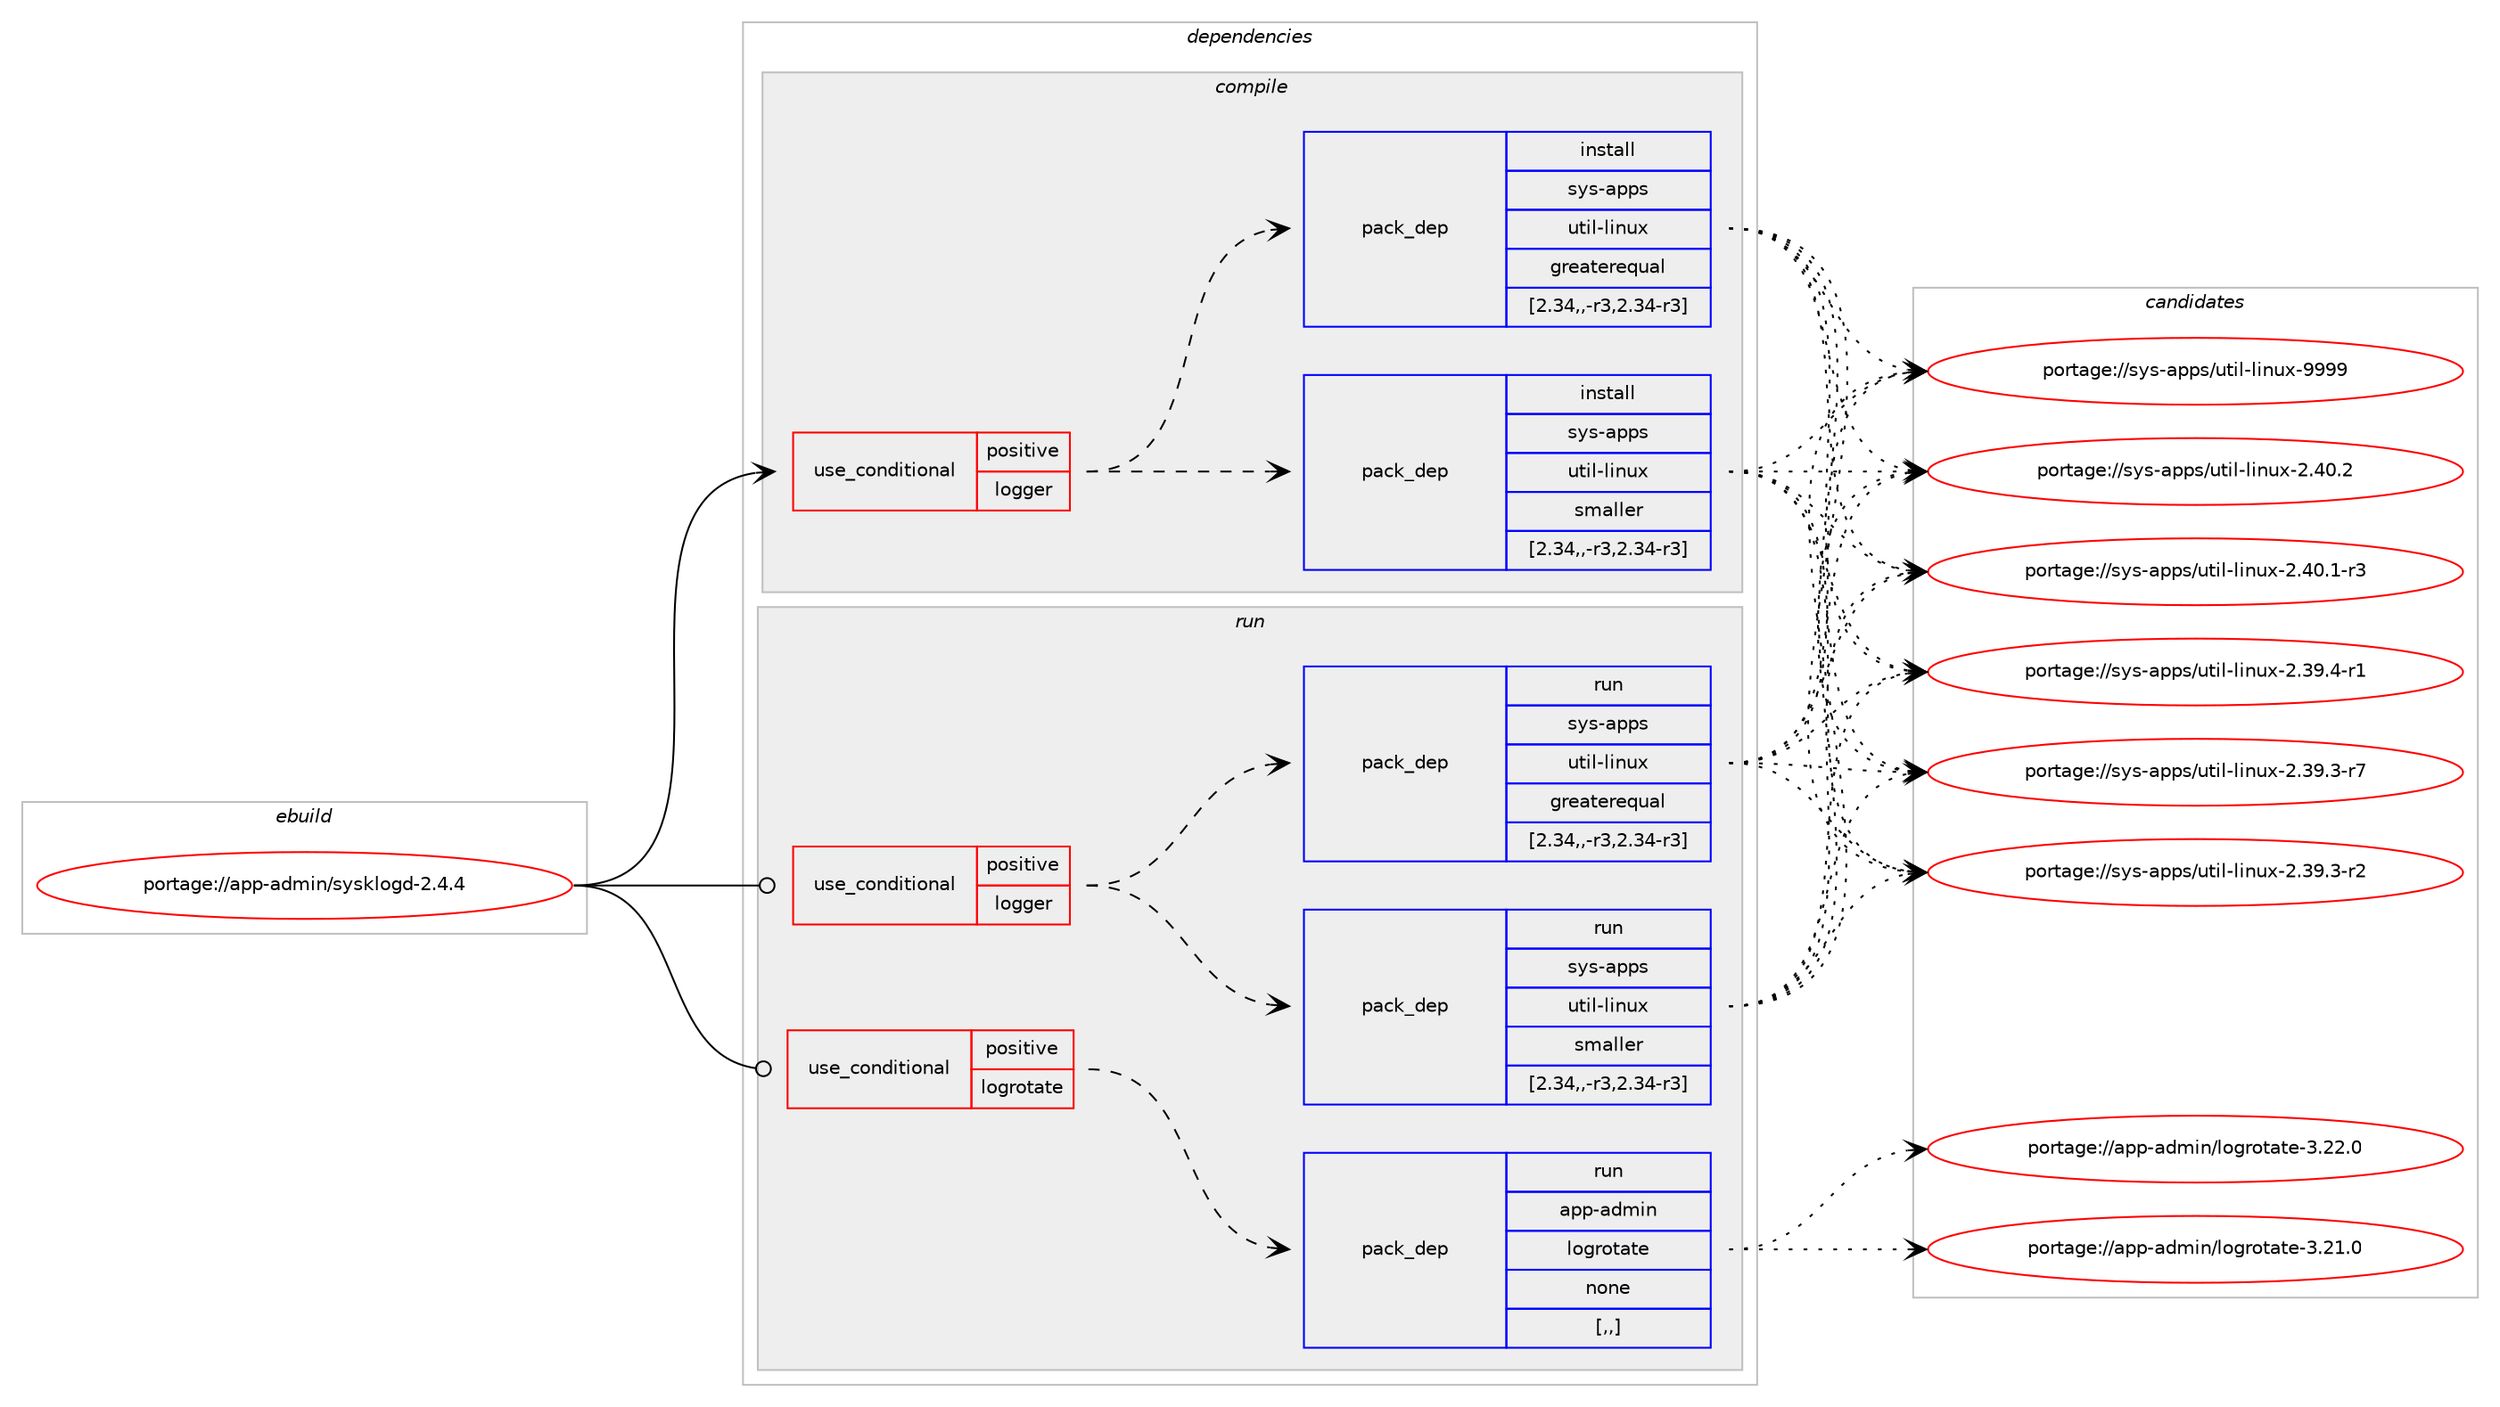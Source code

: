 digraph prolog {

# *************
# Graph options
# *************

newrank=true;
concentrate=true;
compound=true;
graph [rankdir=LR,fontname=Helvetica,fontsize=10,ranksep=1.5];#, ranksep=2.5, nodesep=0.2];
edge  [arrowhead=vee];
node  [fontname=Helvetica,fontsize=10];

# **********
# The ebuild
# **********

subgraph cluster_leftcol {
color=gray;
label=<<i>ebuild</i>>;
id [label="portage://app-admin/sysklogd-2.4.4", color=red, width=4, href="../app-admin/sysklogd-2.4.4.svg"];
}

# ****************
# The dependencies
# ****************

subgraph cluster_midcol {
color=gray;
label=<<i>dependencies</i>>;
subgraph cluster_compile {
fillcolor="#eeeeee";
style=filled;
label=<<i>compile</i>>;
subgraph cond131231 {
dependency499095 [label=<<TABLE BORDER="0" CELLBORDER="1" CELLSPACING="0" CELLPADDING="4"><TR><TD ROWSPAN="3" CELLPADDING="10">use_conditional</TD></TR><TR><TD>positive</TD></TR><TR><TD>logger</TD></TR></TABLE>>, shape=none, color=red];
subgraph pack364245 {
dependency499096 [label=<<TABLE BORDER="0" CELLBORDER="1" CELLSPACING="0" CELLPADDING="4" WIDTH="220"><TR><TD ROWSPAN="6" CELLPADDING="30">pack_dep</TD></TR><TR><TD WIDTH="110">install</TD></TR><TR><TD>sys-apps</TD></TR><TR><TD>util-linux</TD></TR><TR><TD>smaller</TD></TR><TR><TD>[2.34,,-r3,2.34-r3]</TD></TR></TABLE>>, shape=none, color=blue];
}
dependency499095:e -> dependency499096:w [weight=20,style="dashed",arrowhead="vee"];
subgraph pack364246 {
dependency499097 [label=<<TABLE BORDER="0" CELLBORDER="1" CELLSPACING="0" CELLPADDING="4" WIDTH="220"><TR><TD ROWSPAN="6" CELLPADDING="30">pack_dep</TD></TR><TR><TD WIDTH="110">install</TD></TR><TR><TD>sys-apps</TD></TR><TR><TD>util-linux</TD></TR><TR><TD>greaterequal</TD></TR><TR><TD>[2.34,,-r3,2.34-r3]</TD></TR></TABLE>>, shape=none, color=blue];
}
dependency499095:e -> dependency499097:w [weight=20,style="dashed",arrowhead="vee"];
}
id:e -> dependency499095:w [weight=20,style="solid",arrowhead="vee"];
}
subgraph cluster_compileandrun {
fillcolor="#eeeeee";
style=filled;
label=<<i>compile and run</i>>;
}
subgraph cluster_run {
fillcolor="#eeeeee";
style=filled;
label=<<i>run</i>>;
subgraph cond131232 {
dependency499098 [label=<<TABLE BORDER="0" CELLBORDER="1" CELLSPACING="0" CELLPADDING="4"><TR><TD ROWSPAN="3" CELLPADDING="10">use_conditional</TD></TR><TR><TD>positive</TD></TR><TR><TD>logger</TD></TR></TABLE>>, shape=none, color=red];
subgraph pack364247 {
dependency499099 [label=<<TABLE BORDER="0" CELLBORDER="1" CELLSPACING="0" CELLPADDING="4" WIDTH="220"><TR><TD ROWSPAN="6" CELLPADDING="30">pack_dep</TD></TR><TR><TD WIDTH="110">run</TD></TR><TR><TD>sys-apps</TD></TR><TR><TD>util-linux</TD></TR><TR><TD>smaller</TD></TR><TR><TD>[2.34,,-r3,2.34-r3]</TD></TR></TABLE>>, shape=none, color=blue];
}
dependency499098:e -> dependency499099:w [weight=20,style="dashed",arrowhead="vee"];
subgraph pack364248 {
dependency499100 [label=<<TABLE BORDER="0" CELLBORDER="1" CELLSPACING="0" CELLPADDING="4" WIDTH="220"><TR><TD ROWSPAN="6" CELLPADDING="30">pack_dep</TD></TR><TR><TD WIDTH="110">run</TD></TR><TR><TD>sys-apps</TD></TR><TR><TD>util-linux</TD></TR><TR><TD>greaterequal</TD></TR><TR><TD>[2.34,,-r3,2.34-r3]</TD></TR></TABLE>>, shape=none, color=blue];
}
dependency499098:e -> dependency499100:w [weight=20,style="dashed",arrowhead="vee"];
}
id:e -> dependency499098:w [weight=20,style="solid",arrowhead="odot"];
subgraph cond131233 {
dependency499101 [label=<<TABLE BORDER="0" CELLBORDER="1" CELLSPACING="0" CELLPADDING="4"><TR><TD ROWSPAN="3" CELLPADDING="10">use_conditional</TD></TR><TR><TD>positive</TD></TR><TR><TD>logrotate</TD></TR></TABLE>>, shape=none, color=red];
subgraph pack364249 {
dependency499102 [label=<<TABLE BORDER="0" CELLBORDER="1" CELLSPACING="0" CELLPADDING="4" WIDTH="220"><TR><TD ROWSPAN="6" CELLPADDING="30">pack_dep</TD></TR><TR><TD WIDTH="110">run</TD></TR><TR><TD>app-admin</TD></TR><TR><TD>logrotate</TD></TR><TR><TD>none</TD></TR><TR><TD>[,,]</TD></TR></TABLE>>, shape=none, color=blue];
}
dependency499101:e -> dependency499102:w [weight=20,style="dashed",arrowhead="vee"];
}
id:e -> dependency499101:w [weight=20,style="solid",arrowhead="odot"];
}
}

# **************
# The candidates
# **************

subgraph cluster_choices {
rank=same;
color=gray;
label=<<i>candidates</i>>;

subgraph choice364245 {
color=black;
nodesep=1;
choice115121115459711211211547117116105108451081051101171204557575757 [label="portage://sys-apps/util-linux-9999", color=red, width=4,href="../sys-apps/util-linux-9999.svg"];
choice1151211154597112112115471171161051084510810511011712045504652484650 [label="portage://sys-apps/util-linux-2.40.2", color=red, width=4,href="../sys-apps/util-linux-2.40.2.svg"];
choice11512111545971121121154711711610510845108105110117120455046524846494511451 [label="portage://sys-apps/util-linux-2.40.1-r3", color=red, width=4,href="../sys-apps/util-linux-2.40.1-r3.svg"];
choice11512111545971121121154711711610510845108105110117120455046515746524511449 [label="portage://sys-apps/util-linux-2.39.4-r1", color=red, width=4,href="../sys-apps/util-linux-2.39.4-r1.svg"];
choice11512111545971121121154711711610510845108105110117120455046515746514511455 [label="portage://sys-apps/util-linux-2.39.3-r7", color=red, width=4,href="../sys-apps/util-linux-2.39.3-r7.svg"];
choice11512111545971121121154711711610510845108105110117120455046515746514511450 [label="portage://sys-apps/util-linux-2.39.3-r2", color=red, width=4,href="../sys-apps/util-linux-2.39.3-r2.svg"];
dependency499096:e -> choice115121115459711211211547117116105108451081051101171204557575757:w [style=dotted,weight="100"];
dependency499096:e -> choice1151211154597112112115471171161051084510810511011712045504652484650:w [style=dotted,weight="100"];
dependency499096:e -> choice11512111545971121121154711711610510845108105110117120455046524846494511451:w [style=dotted,weight="100"];
dependency499096:e -> choice11512111545971121121154711711610510845108105110117120455046515746524511449:w [style=dotted,weight="100"];
dependency499096:e -> choice11512111545971121121154711711610510845108105110117120455046515746514511455:w [style=dotted,weight="100"];
dependency499096:e -> choice11512111545971121121154711711610510845108105110117120455046515746514511450:w [style=dotted,weight="100"];
}
subgraph choice364246 {
color=black;
nodesep=1;
choice115121115459711211211547117116105108451081051101171204557575757 [label="portage://sys-apps/util-linux-9999", color=red, width=4,href="../sys-apps/util-linux-9999.svg"];
choice1151211154597112112115471171161051084510810511011712045504652484650 [label="portage://sys-apps/util-linux-2.40.2", color=red, width=4,href="../sys-apps/util-linux-2.40.2.svg"];
choice11512111545971121121154711711610510845108105110117120455046524846494511451 [label="portage://sys-apps/util-linux-2.40.1-r3", color=red, width=4,href="../sys-apps/util-linux-2.40.1-r3.svg"];
choice11512111545971121121154711711610510845108105110117120455046515746524511449 [label="portage://sys-apps/util-linux-2.39.4-r1", color=red, width=4,href="../sys-apps/util-linux-2.39.4-r1.svg"];
choice11512111545971121121154711711610510845108105110117120455046515746514511455 [label="portage://sys-apps/util-linux-2.39.3-r7", color=red, width=4,href="../sys-apps/util-linux-2.39.3-r7.svg"];
choice11512111545971121121154711711610510845108105110117120455046515746514511450 [label="portage://sys-apps/util-linux-2.39.3-r2", color=red, width=4,href="../sys-apps/util-linux-2.39.3-r2.svg"];
dependency499097:e -> choice115121115459711211211547117116105108451081051101171204557575757:w [style=dotted,weight="100"];
dependency499097:e -> choice1151211154597112112115471171161051084510810511011712045504652484650:w [style=dotted,weight="100"];
dependency499097:e -> choice11512111545971121121154711711610510845108105110117120455046524846494511451:w [style=dotted,weight="100"];
dependency499097:e -> choice11512111545971121121154711711610510845108105110117120455046515746524511449:w [style=dotted,weight="100"];
dependency499097:e -> choice11512111545971121121154711711610510845108105110117120455046515746514511455:w [style=dotted,weight="100"];
dependency499097:e -> choice11512111545971121121154711711610510845108105110117120455046515746514511450:w [style=dotted,weight="100"];
}
subgraph choice364247 {
color=black;
nodesep=1;
choice115121115459711211211547117116105108451081051101171204557575757 [label="portage://sys-apps/util-linux-9999", color=red, width=4,href="../sys-apps/util-linux-9999.svg"];
choice1151211154597112112115471171161051084510810511011712045504652484650 [label="portage://sys-apps/util-linux-2.40.2", color=red, width=4,href="../sys-apps/util-linux-2.40.2.svg"];
choice11512111545971121121154711711610510845108105110117120455046524846494511451 [label="portage://sys-apps/util-linux-2.40.1-r3", color=red, width=4,href="../sys-apps/util-linux-2.40.1-r3.svg"];
choice11512111545971121121154711711610510845108105110117120455046515746524511449 [label="portage://sys-apps/util-linux-2.39.4-r1", color=red, width=4,href="../sys-apps/util-linux-2.39.4-r1.svg"];
choice11512111545971121121154711711610510845108105110117120455046515746514511455 [label="portage://sys-apps/util-linux-2.39.3-r7", color=red, width=4,href="../sys-apps/util-linux-2.39.3-r7.svg"];
choice11512111545971121121154711711610510845108105110117120455046515746514511450 [label="portage://sys-apps/util-linux-2.39.3-r2", color=red, width=4,href="../sys-apps/util-linux-2.39.3-r2.svg"];
dependency499099:e -> choice115121115459711211211547117116105108451081051101171204557575757:w [style=dotted,weight="100"];
dependency499099:e -> choice1151211154597112112115471171161051084510810511011712045504652484650:w [style=dotted,weight="100"];
dependency499099:e -> choice11512111545971121121154711711610510845108105110117120455046524846494511451:w [style=dotted,weight="100"];
dependency499099:e -> choice11512111545971121121154711711610510845108105110117120455046515746524511449:w [style=dotted,weight="100"];
dependency499099:e -> choice11512111545971121121154711711610510845108105110117120455046515746514511455:w [style=dotted,weight="100"];
dependency499099:e -> choice11512111545971121121154711711610510845108105110117120455046515746514511450:w [style=dotted,weight="100"];
}
subgraph choice364248 {
color=black;
nodesep=1;
choice115121115459711211211547117116105108451081051101171204557575757 [label="portage://sys-apps/util-linux-9999", color=red, width=4,href="../sys-apps/util-linux-9999.svg"];
choice1151211154597112112115471171161051084510810511011712045504652484650 [label="portage://sys-apps/util-linux-2.40.2", color=red, width=4,href="../sys-apps/util-linux-2.40.2.svg"];
choice11512111545971121121154711711610510845108105110117120455046524846494511451 [label="portage://sys-apps/util-linux-2.40.1-r3", color=red, width=4,href="../sys-apps/util-linux-2.40.1-r3.svg"];
choice11512111545971121121154711711610510845108105110117120455046515746524511449 [label="portage://sys-apps/util-linux-2.39.4-r1", color=red, width=4,href="../sys-apps/util-linux-2.39.4-r1.svg"];
choice11512111545971121121154711711610510845108105110117120455046515746514511455 [label="portage://sys-apps/util-linux-2.39.3-r7", color=red, width=4,href="../sys-apps/util-linux-2.39.3-r7.svg"];
choice11512111545971121121154711711610510845108105110117120455046515746514511450 [label="portage://sys-apps/util-linux-2.39.3-r2", color=red, width=4,href="../sys-apps/util-linux-2.39.3-r2.svg"];
dependency499100:e -> choice115121115459711211211547117116105108451081051101171204557575757:w [style=dotted,weight="100"];
dependency499100:e -> choice1151211154597112112115471171161051084510810511011712045504652484650:w [style=dotted,weight="100"];
dependency499100:e -> choice11512111545971121121154711711610510845108105110117120455046524846494511451:w [style=dotted,weight="100"];
dependency499100:e -> choice11512111545971121121154711711610510845108105110117120455046515746524511449:w [style=dotted,weight="100"];
dependency499100:e -> choice11512111545971121121154711711610510845108105110117120455046515746514511455:w [style=dotted,weight="100"];
dependency499100:e -> choice11512111545971121121154711711610510845108105110117120455046515746514511450:w [style=dotted,weight="100"];
}
subgraph choice364249 {
color=black;
nodesep=1;
choice971121124597100109105110471081111031141111169711610145514650504648 [label="portage://app-admin/logrotate-3.22.0", color=red, width=4,href="../app-admin/logrotate-3.22.0.svg"];
choice971121124597100109105110471081111031141111169711610145514650494648 [label="portage://app-admin/logrotate-3.21.0", color=red, width=4,href="../app-admin/logrotate-3.21.0.svg"];
dependency499102:e -> choice971121124597100109105110471081111031141111169711610145514650504648:w [style=dotted,weight="100"];
dependency499102:e -> choice971121124597100109105110471081111031141111169711610145514650494648:w [style=dotted,weight="100"];
}
}

}
